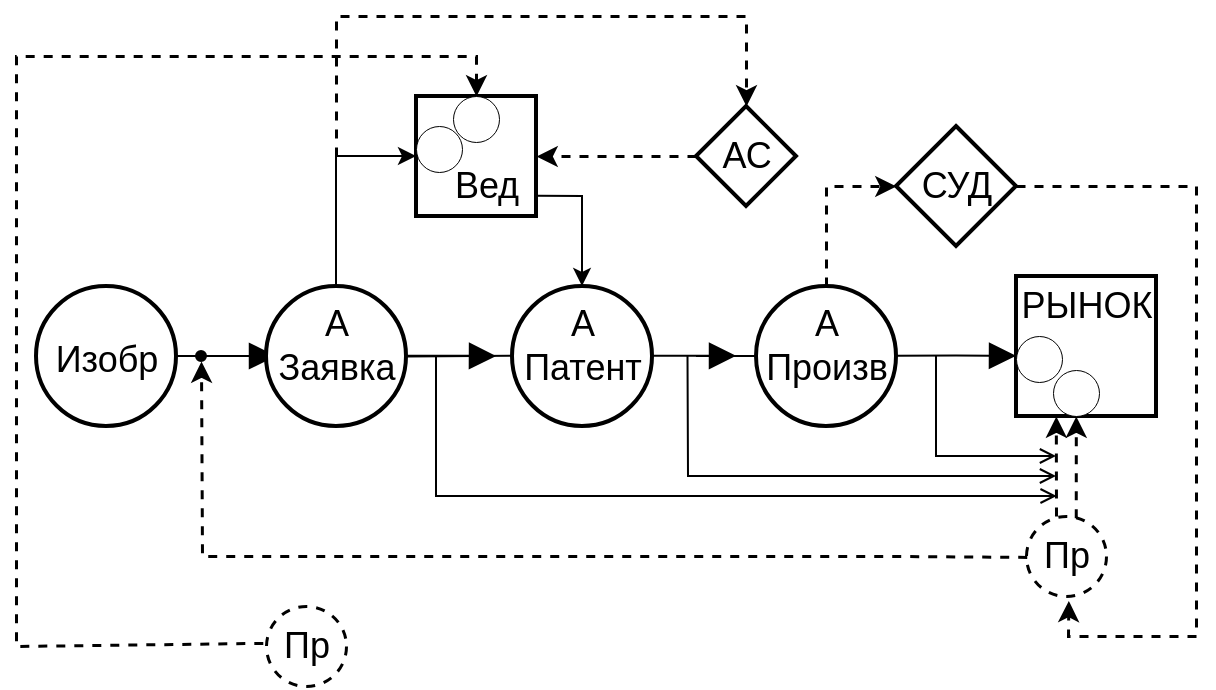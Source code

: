 <mxfile version="17.4.0" type="github">
  <diagram id="WKx3-mMpE8VJ6pZ8A8f2" name="Page-1">
    <mxGraphModel dx="2120" dy="715" grid="1" gridSize="10" guides="1" tooltips="1" connect="1" arrows="1" fold="1" page="1" pageScale="1" pageWidth="827" pageHeight="1169" math="0" shadow="0">
      <root>
        <mxCell id="0" />
        <mxCell id="1" parent="0" />
        <mxCell id="zfU1OCV1i_IQ2GP9WaC0-49" value="" style="ellipse;whiteSpace=wrap;html=1;aspect=fixed;strokeColor=default;strokeWidth=1.5;dashed=1;fontSize=18;fontStyle=0" vertex="1" parent="1">
          <mxGeometry x="85" y="565" width="40" height="40" as="geometry" />
        </mxCell>
        <mxCell id="zfU1OCV1i_IQ2GP9WaC0-44" value="" style="endArrow=none;html=1;rounded=0;fontSize=18;endSize=11;strokeWidth=1;entryX=0.063;entryY=0.6;entryDx=0;entryDy=0;entryPerimeter=0;" edge="1" parent="1" target="zfU1OCV1i_IQ2GP9WaC0-6">
          <mxGeometry width="50" height="50" relative="1" as="geometry">
            <mxPoint x="300" y="440" as="sourcePoint" />
            <mxPoint x="360" y="450" as="targetPoint" />
          </mxGeometry>
        </mxCell>
        <mxCell id="zfU1OCV1i_IQ2GP9WaC0-7" style="edgeStyle=orthogonalEdgeStyle;rounded=0;orthogonalLoop=1;jettySize=auto;html=1;verticalAlign=middle;endArrow=block;endFill=1;endSize=11;fontSize=18;fontStyle=0" edge="1" parent="1">
          <mxGeometry relative="1" as="geometry">
            <mxPoint x="270" y="439.93" as="sourcePoint" />
            <mxPoint x="320" y="439.93" as="targetPoint" />
            <Array as="points">
              <mxPoint x="290" y="439.93" />
              <mxPoint x="290" y="439.93" />
            </Array>
          </mxGeometry>
        </mxCell>
        <mxCell id="2iHKMLVQ9v02vyDDEUzA-4" value="" style="rounded=0;whiteSpace=wrap;html=1;strokeWidth=2;fontSize=18;fontStyle=0" parent="1" vertex="1">
          <mxGeometry x="160" y="310" width="60" height="60" as="geometry" />
        </mxCell>
        <mxCell id="2iHKMLVQ9v02vyDDEUzA-5" value="" style="endArrow=classic;html=1;rounded=0;entryX=1;entryY=0.5;entryDx=0;entryDy=0;dashed=1;fontSize=18;fontStyle=0;strokeWidth=1.5;" parent="1" target="2iHKMLVQ9v02vyDDEUzA-4" edge="1">
          <mxGeometry width="50" height="50" relative="1" as="geometry">
            <mxPoint x="300" y="340" as="sourcePoint" />
            <mxPoint x="440" y="210" as="targetPoint" />
          </mxGeometry>
        </mxCell>
        <mxCell id="2iHKMLVQ9v02vyDDEUzA-6" value="" style="rhombus;whiteSpace=wrap;html=1;strokeWidth=2;fontSize=18;fontStyle=0" parent="1" vertex="1">
          <mxGeometry x="300" y="315" width="50" height="50" as="geometry" />
        </mxCell>
        <mxCell id="2iHKMLVQ9v02vyDDEUzA-7" value="&lt;span style=&quot;font-size: 18px;&quot;&gt;АС&lt;/span&gt;" style="text;html=1;align=center;verticalAlign=middle;resizable=0;points=[];autosize=1;strokeColor=none;fillColor=none;strokeWidth=1;fontSize=18;fontStyle=0" parent="1" vertex="1">
          <mxGeometry x="305" y="325" width="40" height="30" as="geometry" />
        </mxCell>
        <mxCell id="2iHKMLVQ9v02vyDDEUzA-8" value="" style="endArrow=classic;html=1;rounded=0;entryX=0.5;entryY=0;entryDx=0;entryDy=0;dashed=1;fontSize=18;fontStyle=0;strokeWidth=1.5;" parent="1" target="2iHKMLVQ9v02vyDDEUzA-6" edge="1">
          <mxGeometry width="50" height="50" relative="1" as="geometry">
            <mxPoint x="120" y="340" as="sourcePoint" />
            <mxPoint x="200" y="250" as="targetPoint" />
            <Array as="points">
              <mxPoint x="120" y="270" />
              <mxPoint x="325" y="270" />
            </Array>
          </mxGeometry>
        </mxCell>
        <mxCell id="2iHKMLVQ9v02vyDDEUzA-9" value="" style="endArrow=classic;html=1;rounded=0;entryX=0;entryY=0.5;entryDx=0;entryDy=0;fontSize=18;fontStyle=0" parent="1" target="2iHKMLVQ9v02vyDDEUzA-4" edge="1">
          <mxGeometry width="50" height="50" relative="1" as="geometry">
            <mxPoint x="120" y="410" as="sourcePoint" />
            <mxPoint x="140" y="380" as="targetPoint" />
            <Array as="points">
              <mxPoint x="120" y="340" />
            </Array>
          </mxGeometry>
        </mxCell>
        <mxCell id="2iHKMLVQ9v02vyDDEUzA-12" value="" style="ellipse;whiteSpace=wrap;html=1;aspect=fixed;strokeColor=default;strokeWidth=2;fontSize=18;fontStyle=0" parent="1" vertex="1">
          <mxGeometry x="330" y="405" width="70" height="70" as="geometry" />
        </mxCell>
        <mxCell id="2iHKMLVQ9v02vyDDEUzA-13" value="Вед" style="text;html=1;align=center;verticalAlign=middle;resizable=0;points=[];autosize=1;strokeColor=none;fillColor=none;strokeWidth=1;fontSize=18;fontStyle=0" parent="1" vertex="1">
          <mxGeometry x="170" y="340" width="50" height="30" as="geometry" />
        </mxCell>
        <mxCell id="2iHKMLVQ9v02vyDDEUzA-14" value="" style="ellipse;whiteSpace=wrap;html=1;aspect=fixed;fontSize=18;strokeColor=default;strokeWidth=0.5;fontStyle=0" parent="1" vertex="1">
          <mxGeometry x="178.5" y="310" width="23" height="23" as="geometry" />
        </mxCell>
        <mxCell id="2iHKMLVQ9v02vyDDEUzA-15" value="" style="ellipse;whiteSpace=wrap;html=1;aspect=fixed;fontSize=18;strokeColor=default;strokeWidth=0.5;fontStyle=0" parent="1" vertex="1">
          <mxGeometry x="160" y="325" width="23" height="23" as="geometry" />
        </mxCell>
        <mxCell id="2iHKMLVQ9v02vyDDEUzA-16" value="" style="endArrow=classic;html=1;rounded=0;fontSize=18;entryX=0.5;entryY=0;entryDx=0;entryDy=0;fontStyle=0;exitX=1.009;exitY=0.663;exitDx=0;exitDy=0;exitPerimeter=0;" parent="1" source="2iHKMLVQ9v02vyDDEUzA-13" target="zfU1OCV1i_IQ2GP9WaC0-42" edge="1">
          <mxGeometry width="50" height="50" relative="1" as="geometry">
            <mxPoint x="240" y="430" as="sourcePoint" />
            <mxPoint x="250.0" y="410" as="targetPoint" />
            <Array as="points">
              <mxPoint x="243" y="360" />
            </Array>
          </mxGeometry>
        </mxCell>
        <mxCell id="zfU1OCV1i_IQ2GP9WaC0-6" value="А&lt;br style=&quot;font-size: 18px;&quot;&gt;Произв" style="text;html=1;align=center;verticalAlign=middle;resizable=0;points=[];autosize=1;strokeColor=none;fillColor=none;fontStyle=0;fontSize=18;" vertex="1" parent="1">
          <mxGeometry x="325" y="410" width="80" height="50" as="geometry" />
        </mxCell>
        <mxCell id="zfU1OCV1i_IQ2GP9WaC0-10" style="edgeStyle=orthogonalEdgeStyle;rounded=0;orthogonalLoop=1;jettySize=auto;html=1;verticalAlign=middle;endArrow=block;endFill=1;endSize=11;fontSize=18;fontStyle=0" edge="1" parent="1">
          <mxGeometry relative="1" as="geometry">
            <mxPoint x="150" y="439.89" as="sourcePoint" />
            <mxPoint x="200" y="440" as="targetPoint" />
            <Array as="points">
              <mxPoint x="180" y="440" />
              <mxPoint x="180" y="440" />
            </Array>
          </mxGeometry>
        </mxCell>
        <mxCell id="zfU1OCV1i_IQ2GP9WaC0-14" style="edgeStyle=orthogonalEdgeStyle;rounded=0;orthogonalLoop=1;jettySize=auto;html=1;verticalAlign=middle;endArrow=block;endFill=1;endSize=11;startArrow=none;fontSize=18;fontStyle=0" edge="1" parent="1" source="zfU1OCV1i_IQ2GP9WaC0-35">
          <mxGeometry relative="1" as="geometry">
            <mxPoint x="30" y="439.89" as="sourcePoint" />
            <mxPoint x="90" y="440" as="targetPoint" />
            <Array as="points">
              <mxPoint x="60" y="440" />
              <mxPoint x="60" y="440" />
            </Array>
          </mxGeometry>
        </mxCell>
        <mxCell id="zfU1OCV1i_IQ2GP9WaC0-15" value="" style="rounded=0;whiteSpace=wrap;html=1;strokeWidth=2;fontSize=18;fontStyle=0" vertex="1" parent="1">
          <mxGeometry x="460" y="400" width="70" height="70" as="geometry" />
        </mxCell>
        <mxCell id="zfU1OCV1i_IQ2GP9WaC0-16" value="РЫНОК" style="text;html=1;align=center;verticalAlign=middle;resizable=0;points=[];autosize=1;strokeColor=none;fillColor=none;strokeWidth=1;fontSize=18;fontStyle=0" vertex="1" parent="1">
          <mxGeometry x="455" y="400" width="80" height="30" as="geometry" />
        </mxCell>
        <mxCell id="zfU1OCV1i_IQ2GP9WaC0-17" value="" style="ellipse;whiteSpace=wrap;html=1;aspect=fixed;fontSize=18;strokeColor=default;strokeWidth=0.5;fontStyle=0" vertex="1" parent="1">
          <mxGeometry x="478.5" y="447" width="23" height="23" as="geometry" />
        </mxCell>
        <mxCell id="zfU1OCV1i_IQ2GP9WaC0-18" value="" style="ellipse;whiteSpace=wrap;html=1;aspect=fixed;fontSize=18;strokeColor=default;strokeWidth=0.5;fontStyle=0" vertex="1" parent="1">
          <mxGeometry x="460" y="430" width="23" height="23" as="geometry" />
        </mxCell>
        <mxCell id="zfU1OCV1i_IQ2GP9WaC0-19" style="edgeStyle=orthogonalEdgeStyle;rounded=0;orthogonalLoop=1;jettySize=auto;html=1;verticalAlign=middle;endArrow=block;endFill=1;endSize=11;fontSize=18;fontStyle=0" edge="1" parent="1">
          <mxGeometry relative="1" as="geometry">
            <mxPoint x="400" y="439.82" as="sourcePoint" />
            <mxPoint x="460" y="439.93" as="targetPoint" />
            <Array as="points">
              <mxPoint x="430" y="439.93" />
              <mxPoint x="430" y="439.93" />
            </Array>
          </mxGeometry>
        </mxCell>
        <mxCell id="zfU1OCV1i_IQ2GP9WaC0-20" value="" style="rhombus;whiteSpace=wrap;html=1;strokeWidth=2;fontSize=18;fontStyle=0" vertex="1" parent="1">
          <mxGeometry x="400" y="325" width="60" height="60" as="geometry" />
        </mxCell>
        <mxCell id="zfU1OCV1i_IQ2GP9WaC0-21" value="&lt;span style=&quot;font-size: 18px&quot;&gt;СУД&lt;br&gt;&lt;/span&gt;" style="text;html=1;align=center;verticalAlign=middle;resizable=0;points=[];autosize=1;strokeColor=none;fillColor=none;strokeWidth=1;fontSize=18;fontStyle=0" vertex="1" parent="1">
          <mxGeometry x="405" y="340" width="50" height="30" as="geometry" />
        </mxCell>
        <mxCell id="zfU1OCV1i_IQ2GP9WaC0-23" value="" style="endArrow=classic;html=1;rounded=0;entryX=0;entryY=0.5;entryDx=0;entryDy=0;dashed=1;fontSize=18;exitX=0.5;exitY=0;exitDx=0;exitDy=0;fontStyle=0;strokeWidth=1.5;" edge="1" parent="1" source="2iHKMLVQ9v02vyDDEUzA-12" target="zfU1OCV1i_IQ2GP9WaC0-20">
          <mxGeometry width="50" height="50" relative="1" as="geometry">
            <mxPoint x="370" y="410" as="sourcePoint" />
            <mxPoint x="290" y="410" as="targetPoint" />
            <Array as="points">
              <mxPoint x="365" y="355" />
            </Array>
          </mxGeometry>
        </mxCell>
        <mxCell id="zfU1OCV1i_IQ2GP9WaC0-24" value="" style="endArrow=classic;html=1;rounded=0;dashed=1;exitX=1;exitY=0.5;exitDx=0;exitDy=0;entryX=0.529;entryY=1.055;entryDx=0;entryDy=0;entryPerimeter=0;fontSize=18;fontStyle=0;strokeWidth=1.5;" edge="1" parent="1" source="zfU1OCV1i_IQ2GP9WaC0-20" target="zfU1OCV1i_IQ2GP9WaC0-26">
          <mxGeometry width="50" height="50" relative="1" as="geometry">
            <mxPoint x="380" y="420" as="sourcePoint" />
            <mxPoint x="480" y="540" as="targetPoint" />
            <Array as="points">
              <mxPoint x="550" y="355" />
              <mxPoint x="550" y="580" />
              <mxPoint x="500" y="580" />
              <mxPoint x="486" y="580" />
            </Array>
          </mxGeometry>
        </mxCell>
        <mxCell id="zfU1OCV1i_IQ2GP9WaC0-26" value="" style="ellipse;whiteSpace=wrap;html=1;aspect=fixed;strokeColor=default;strokeWidth=1.5;dashed=1;fontSize=18;fontStyle=0" vertex="1" parent="1">
          <mxGeometry x="465" y="520" width="40" height="40" as="geometry" />
        </mxCell>
        <mxCell id="zfU1OCV1i_IQ2GP9WaC0-27" value="Пр" style="text;html=1;align=center;verticalAlign=middle;resizable=0;points=[];autosize=1;strokeColor=none;fillColor=none;fontStyle=0;fontSize=18;" vertex="1" parent="1">
          <mxGeometry x="465" y="525" width="40" height="30" as="geometry" />
        </mxCell>
        <mxCell id="zfU1OCV1i_IQ2GP9WaC0-28" value="" style="endArrow=classic;html=1;rounded=0;dashed=1;fontSize=18;fontStyle=0;strokeWidth=1.5;" edge="1" parent="1">
          <mxGeometry width="50" height="50" relative="1" as="geometry">
            <mxPoint x="480" y="520" as="sourcePoint" />
            <mxPoint x="479.93" y="470" as="targetPoint" />
            <Array as="points">
              <mxPoint x="479.93" y="487.5" />
            </Array>
          </mxGeometry>
        </mxCell>
        <mxCell id="zfU1OCV1i_IQ2GP9WaC0-30" value="" style="endArrow=classic;html=1;rounded=0;dashed=1;exitX=0.622;exitY=0.022;exitDx=0;exitDy=0;exitPerimeter=0;fontSize=18;fontStyle=0;strokeWidth=1.5;" edge="1" parent="1" source="zfU1OCV1i_IQ2GP9WaC0-26">
          <mxGeometry width="50" height="50" relative="1" as="geometry">
            <mxPoint x="489.9" y="510" as="sourcePoint" />
            <mxPoint x="489.9" y="470" as="targetPoint" />
            <Array as="points">
              <mxPoint x="489.9" y="487.5" />
            </Array>
          </mxGeometry>
        </mxCell>
        <mxCell id="zfU1OCV1i_IQ2GP9WaC0-31" value="" style="endArrow=open;html=1;rounded=0;endFill=0;fontSize=18;fontStyle=0" edge="1" parent="1">
          <mxGeometry width="50" height="50" relative="1" as="geometry">
            <mxPoint x="420" y="440" as="sourcePoint" />
            <mxPoint x="480" y="490" as="targetPoint" />
            <Array as="points">
              <mxPoint x="420" y="490" />
            </Array>
          </mxGeometry>
        </mxCell>
        <mxCell id="zfU1OCV1i_IQ2GP9WaC0-32" value="" style="endArrow=open;html=1;rounded=0;endFill=0;fontSize=18;fontStyle=0" edge="1" parent="1">
          <mxGeometry width="50" height="50" relative="1" as="geometry">
            <mxPoint x="295.75" y="440" as="sourcePoint" />
            <mxPoint x="480" y="500" as="targetPoint" />
            <Array as="points">
              <mxPoint x="296" y="500" />
            </Array>
          </mxGeometry>
        </mxCell>
        <mxCell id="zfU1OCV1i_IQ2GP9WaC0-33" value="" style="endArrow=open;html=1;rounded=0;endFill=0;fontSize=18;fontStyle=0" edge="1" parent="1">
          <mxGeometry width="50" height="50" relative="1" as="geometry">
            <mxPoint x="170" y="440" as="sourcePoint" />
            <mxPoint x="480.333" y="510" as="targetPoint" />
            <Array as="points">
              <mxPoint x="170" y="510" />
            </Array>
          </mxGeometry>
        </mxCell>
        <mxCell id="zfU1OCV1i_IQ2GP9WaC0-34" value="" style="endArrow=classic;html=1;rounded=0;dashed=1;entryX=1;entryY=0.5;entryDx=0;entryDy=0;exitX=0.009;exitY=0.515;exitDx=0;exitDy=0;exitPerimeter=0;fontSize=18;fontStyle=0;strokeWidth=1.5;" edge="1" parent="1" source="zfU1OCV1i_IQ2GP9WaC0-27" target="zfU1OCV1i_IQ2GP9WaC0-35">
          <mxGeometry width="50" height="50" relative="1" as="geometry">
            <mxPoint x="440" y="538" as="sourcePoint" />
            <mxPoint x="50" y="450" as="targetPoint" />
            <Array as="points">
              <mxPoint x="400" y="540" />
              <mxPoint x="53" y="540" />
            </Array>
          </mxGeometry>
        </mxCell>
        <mxCell id="zfU1OCV1i_IQ2GP9WaC0-35" value="" style="ellipse;whiteSpace=wrap;html=1;aspect=fixed;strokeWidth=1;fillColor=#000000;direction=south;fontSize=18;fontStyle=0" vertex="1" parent="1">
          <mxGeometry x="50" y="437.5" width="5" height="5" as="geometry" />
        </mxCell>
        <mxCell id="zfU1OCV1i_IQ2GP9WaC0-38" value="Пр" style="text;html=1;align=center;verticalAlign=middle;resizable=0;points=[];autosize=1;strokeColor=none;fillColor=none;fontStyle=0;fontSize=18;" vertex="1" parent="1">
          <mxGeometry x="85" y="570" width="40" height="30" as="geometry" />
        </mxCell>
        <mxCell id="zfU1OCV1i_IQ2GP9WaC0-40" value="" style="ellipse;whiteSpace=wrap;html=1;aspect=fixed;strokeColor=default;strokeWidth=2;fontSize=18;fontStyle=0" vertex="1" parent="1">
          <mxGeometry x="85" y="405" width="70" height="70" as="geometry" />
        </mxCell>
        <mxCell id="zfU1OCV1i_IQ2GP9WaC0-41" value="А&lt;br style=&quot;font-size: 18px&quot;&gt;Заявка" style="text;html=1;align=center;verticalAlign=middle;resizable=0;points=[];autosize=1;strokeColor=none;fillColor=none;fontStyle=0;fontSize=18;" vertex="1" parent="1">
          <mxGeometry x="85" y="410" width="70" height="50" as="geometry" />
        </mxCell>
        <mxCell id="zfU1OCV1i_IQ2GP9WaC0-42" value="" style="ellipse;whiteSpace=wrap;html=1;aspect=fixed;strokeColor=default;strokeWidth=2;fontSize=18;fontStyle=0" vertex="1" parent="1">
          <mxGeometry x="208" y="405" width="70" height="70" as="geometry" />
        </mxCell>
        <mxCell id="zfU1OCV1i_IQ2GP9WaC0-43" value="А&lt;br style=&quot;font-size: 18px&quot;&gt;Патент" style="text;html=1;align=center;verticalAlign=middle;resizable=0;points=[];autosize=1;strokeColor=none;fillColor=none;fontStyle=0;fontSize=18;" vertex="1" parent="1">
          <mxGeometry x="208" y="410" width="70" height="50" as="geometry" />
        </mxCell>
        <mxCell id="zfU1OCV1i_IQ2GP9WaC0-47" value="" style="endArrow=none;html=1;rounded=0;fontSize=18;endSize=11;strokeWidth=1;entryX=0.011;entryY=0.598;entryDx=0;entryDy=0;entryPerimeter=0;exitX=1.001;exitY=0.503;exitDx=0;exitDy=0;exitPerimeter=0;" edge="1" parent="1" source="zfU1OCV1i_IQ2GP9WaC0-40" target="zfU1OCV1i_IQ2GP9WaC0-43">
          <mxGeometry width="50" height="50" relative="1" as="geometry">
            <mxPoint x="160" y="440" as="sourcePoint" />
            <mxPoint x="230" y="450" as="targetPoint" />
          </mxGeometry>
        </mxCell>
        <mxCell id="zfU1OCV1i_IQ2GP9WaC0-50" value="" style="endArrow=classic;html=1;rounded=0;dashed=1;exitX=-0.04;exitY=0.448;exitDx=0;exitDy=0;exitPerimeter=0;fontSize=18;fontStyle=0;entryX=0.5;entryY=0;entryDx=0;entryDy=0;strokeWidth=1.5;" edge="1" parent="1" source="zfU1OCV1i_IQ2GP9WaC0-38" target="2iHKMLVQ9v02vyDDEUzA-14">
          <mxGeometry width="50" height="50" relative="1" as="geometry">
            <mxPoint x="85.08" y="594.86" as="sourcePoint" />
            <mxPoint x="210" y="290" as="targetPoint" />
            <Array as="points">
              <mxPoint x="-40" y="585" />
              <mxPoint x="-40" y="290" />
              <mxPoint x="190" y="290" />
            </Array>
          </mxGeometry>
        </mxCell>
        <mxCell id="zfU1OCV1i_IQ2GP9WaC0-51" value="" style="ellipse;whiteSpace=wrap;html=1;aspect=fixed;strokeColor=default;strokeWidth=2;fontSize=18;fontStyle=0" vertex="1" parent="1">
          <mxGeometry x="-30" y="405" width="70" height="70" as="geometry" />
        </mxCell>
        <mxCell id="zfU1OCV1i_IQ2GP9WaC0-52" value="Изобр" style="text;html=1;align=center;verticalAlign=middle;resizable=0;points=[];autosize=1;strokeColor=none;fillColor=none;fontStyle=0;fontSize=18;" vertex="1" parent="1">
          <mxGeometry x="-30" y="426.5" width="70" height="30" as="geometry" />
        </mxCell>
        <mxCell id="zfU1OCV1i_IQ2GP9WaC0-53" value="" style="endArrow=none;html=1;rounded=0;fontSize=18;endSize=11;strokeWidth=1;" edge="1" parent="1">
          <mxGeometry width="50" height="50" relative="1" as="geometry">
            <mxPoint x="40" y="440" as="sourcePoint" />
            <mxPoint x="53" y="440" as="targetPoint" />
          </mxGeometry>
        </mxCell>
      </root>
    </mxGraphModel>
  </diagram>
</mxfile>
